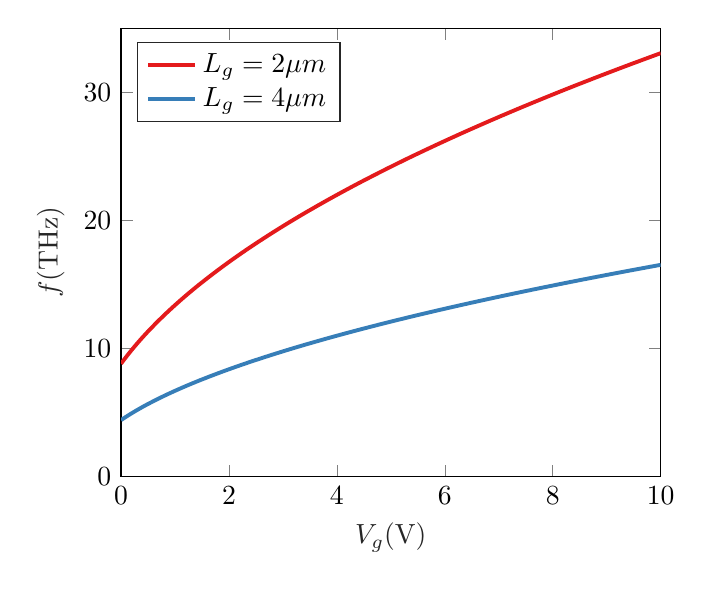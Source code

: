 % This file was created by matlab2tikz.
%
%The latest updates can be retrieved from
%  http://www.mathworks.com/matlabcentral/fileexchange/22022-matlab2tikz-matlab2tikz
%where you can also make suggestions and rate matlab2tikz.
%
\definecolor{mycolor1}{rgb}{0.894,0.102,0.11}%
\definecolor{mycolor2}{rgb}{0.216,0.494,0.722}%
%
\begin{tikzpicture}

\begin{axis}[%
xmin=0,
xmax=10,
xlabel style={font=\color{white!15!black}},
xlabel={$V_g (\mathrm V)$},
ymin=0,
ymax=35,
ylabel style={font=\color{white!15!black}},
ylabel={$f (\mathrm{THz})$},
axis background/.style={fill=white},
legend style={at={(0.03,0.97)}, anchor=north west, legend cell align=left, align=left, draw=white!15!black}
]
\addplot [color=mycolor1, line width=1.4pt]
  table[row sep=crcr]{%
0	8.805\\
0.01	8.863\\
0.02	8.92\\
0.03	8.977\\
0.04	9.033\\
0.05	9.089\\
0.06	9.145\\
0.07	9.2\\
0.08	9.255\\
0.09	9.31\\
0.1	9.364\\
0.11	9.419\\
0.12	9.472\\
0.13	9.526\\
0.14	9.579\\
0.15	9.632\\
0.16	9.684\\
0.17	9.737\\
0.18	9.789\\
0.19	9.841\\
0.2	9.892\\
0.21	9.943\\
0.22	9.994\\
0.23	10.045\\
0.24	10.095\\
0.25	10.146\\
0.26	10.195\\
0.27	10.245\\
0.28	10.295\\
0.29	10.344\\
0.3	10.393\\
0.31	10.442\\
0.32	10.49\\
0.33	10.538\\
0.34	10.587\\
0.35	10.634\\
0.36	10.682\\
0.37	10.729\\
0.38	10.777\\
0.39	10.824\\
0.4	10.871\\
0.41	10.917\\
0.42	10.964\\
0.43	11.01\\
0.44	11.056\\
0.45	11.102\\
0.46	11.147\\
0.47	11.193\\
0.48	11.238\\
0.49	11.283\\
0.501	11.328\\
0.511	11.373\\
0.521	11.418\\
0.531	11.462\\
0.541	11.506\\
0.551	11.55\\
0.561	11.594\\
0.571	11.638\\
0.581	11.681\\
0.591	11.725\\
0.601	11.768\\
0.611	11.811\\
0.621	11.854\\
0.631	11.897\\
0.641	11.939\\
0.651	11.982\\
0.661	12.024\\
0.671	12.066\\
0.681	12.108\\
0.691	12.15\\
0.701	12.192\\
0.711	12.234\\
0.721	12.275\\
0.731	12.316\\
0.741	12.358\\
0.751	12.399\\
0.761	12.439\\
0.771	12.48\\
0.781	12.521\\
0.791	12.561\\
0.801	12.602\\
0.811	12.642\\
0.821	12.682\\
0.831	12.722\\
0.841	12.762\\
0.851	12.802\\
0.861	12.841\\
0.871	12.881\\
0.881	12.92\\
0.891	12.959\\
0.901	12.999\\
0.911	13.038\\
0.921	13.076\\
0.931	13.115\\
0.941	13.154\\
0.951	13.193\\
0.961	13.231\\
0.971	13.269\\
0.981	13.308\\
0.991	13.346\\
1.001	13.384\\
1.011	13.422\\
1.021	13.459\\
1.031	13.497\\
1.041	13.535\\
1.051	13.572\\
1.061	13.609\\
1.071	13.647\\
1.081	13.684\\
1.091	13.721\\
1.101	13.758\\
1.111	13.795\\
1.121	13.832\\
1.131	13.868\\
1.141	13.905\\
1.151	13.941\\
1.161	13.978\\
1.171	14.014\\
1.181	14.05\\
1.191	14.086\\
1.201	14.122\\
1.211	14.158\\
1.221	14.194\\
1.231	14.23\\
1.241	14.265\\
1.251	14.301\\
1.261	14.336\\
1.271	14.372\\
1.281	14.407\\
1.291	14.442\\
1.301	14.477\\
1.311	14.513\\
1.321	14.547\\
1.331	14.582\\
1.341	14.617\\
1.351	14.652\\
1.361	14.686\\
1.371	14.721\\
1.381	14.755\\
1.391	14.79\\
1.401	14.824\\
1.411	14.858\\
1.421	14.893\\
1.431	14.927\\
1.441	14.961\\
1.451	14.995\\
1.461	15.028\\
1.471	15.062\\
1.481	15.096\\
1.491	15.129\\
1.502	15.163\\
1.512	15.196\\
1.522	15.23\\
1.532	15.263\\
1.542	15.296\\
1.552	15.33\\
1.562	15.363\\
1.572	15.396\\
1.582	15.429\\
1.592	15.461\\
1.602	15.494\\
1.612	15.527\\
1.622	15.56\\
1.632	15.592\\
1.642	15.625\\
1.652	15.657\\
1.662	15.69\\
1.672	15.722\\
1.682	15.754\\
1.692	15.787\\
1.702	15.819\\
1.712	15.851\\
1.722	15.883\\
1.732	15.915\\
1.742	15.947\\
1.752	15.978\\
1.762	16.01\\
1.772	16.042\\
1.782	16.074\\
1.792	16.105\\
1.802	16.137\\
1.812	16.168\\
1.822	16.199\\
1.832	16.231\\
1.842	16.262\\
1.852	16.293\\
1.862	16.324\\
1.872	16.355\\
1.882	16.387\\
1.892	16.417\\
1.902	16.448\\
1.912	16.479\\
1.922	16.51\\
1.932	16.541\\
1.942	16.571\\
1.952	16.602\\
1.962	16.633\\
1.972	16.663\\
1.982	16.694\\
1.992	16.724\\
2.002	16.754\\
2.012	16.785\\
2.022	16.815\\
2.032	16.845\\
2.042	16.875\\
2.052	16.905\\
2.062	16.935\\
2.072	16.965\\
2.082	16.995\\
2.092	17.025\\
2.102	17.055\\
2.112	17.085\\
2.122	17.114\\
2.132	17.144\\
2.142	17.174\\
2.152	17.203\\
2.162	17.233\\
2.172	17.262\\
2.182	17.291\\
2.192	17.321\\
2.202	17.35\\
2.212	17.379\\
2.222	17.409\\
2.232	17.438\\
2.242	17.467\\
2.252	17.496\\
2.262	17.525\\
2.272	17.554\\
2.282	17.583\\
2.292	17.612\\
2.302	17.64\\
2.312	17.669\\
2.322	17.698\\
2.332	17.727\\
2.342	17.755\\
2.352	17.784\\
2.362	17.812\\
2.372	17.841\\
2.382	17.869\\
2.392	17.898\\
2.402	17.926\\
2.412	17.954\\
2.422	17.983\\
2.432	18.011\\
2.442	18.039\\
2.452	18.067\\
2.462	18.095\\
2.472	18.123\\
2.482	18.151\\
2.492	18.179\\
2.503	18.207\\
2.513	18.235\\
2.523	18.263\\
2.533	18.291\\
2.543	18.318\\
2.553	18.346\\
2.563	18.374\\
2.573	18.401\\
2.583	18.429\\
2.593	18.457\\
2.603	18.484\\
2.613	18.512\\
2.623	18.539\\
2.633	18.566\\
2.643	18.594\\
2.653	18.621\\
2.663	18.648\\
2.673	18.675\\
2.683	18.703\\
2.693	18.73\\
2.703	18.757\\
2.713	18.784\\
2.723	18.811\\
2.733	18.838\\
2.743	18.865\\
2.753	18.892\\
2.763	18.919\\
2.773	18.945\\
2.783	18.972\\
2.793	18.999\\
2.803	19.026\\
2.813	19.052\\
2.823	19.079\\
2.833	19.106\\
2.843	19.132\\
2.853	19.159\\
2.863	19.185\\
2.873	19.212\\
2.883	19.238\\
2.893	19.264\\
2.903	19.291\\
2.913	19.317\\
2.923	19.343\\
2.933	19.37\\
2.943	19.396\\
2.953	19.422\\
2.963	19.448\\
2.973	19.474\\
2.983	19.5\\
2.993	19.526\\
3.003	19.552\\
3.013	19.578\\
3.023	19.604\\
3.033	19.63\\
3.043	19.656\\
3.053	19.682\\
3.063	19.708\\
3.073	19.733\\
3.083	19.759\\
3.093	19.785\\
3.103	19.81\\
3.113	19.836\\
3.123	19.862\\
3.133	19.887\\
3.143	19.913\\
3.153	19.938\\
3.163	19.964\\
3.173	19.989\\
3.183	20.015\\
3.193	20.04\\
3.203	20.065\\
3.213	20.091\\
3.223	20.116\\
3.233	20.141\\
3.243	20.166\\
3.253	20.191\\
3.263	20.217\\
3.273	20.242\\
3.283	20.267\\
3.293	20.292\\
3.303	20.317\\
3.313	20.342\\
3.323	20.367\\
3.333	20.392\\
3.343	20.417\\
3.353	20.441\\
3.363	20.466\\
3.373	20.491\\
3.383	20.516\\
3.393	20.541\\
3.403	20.565\\
3.413	20.59\\
3.423	20.615\\
3.433	20.639\\
3.443	20.664\\
3.453	20.688\\
3.463	20.713\\
3.473	20.737\\
3.483	20.762\\
3.493	20.786\\
3.504	20.811\\
3.514	20.835\\
3.524	20.86\\
3.534	20.884\\
3.544	20.908\\
3.554	20.932\\
3.564	20.957\\
3.574	20.981\\
3.584	21.005\\
3.594	21.029\\
3.604	21.053\\
3.614	21.078\\
3.624	21.102\\
3.634	21.126\\
3.644	21.15\\
3.654	21.174\\
3.664	21.198\\
3.674	21.222\\
3.684	21.246\\
3.694	21.269\\
3.704	21.293\\
3.714	21.317\\
3.724	21.341\\
3.734	21.365\\
3.744	21.389\\
3.754	21.412\\
3.764	21.436\\
3.774	21.46\\
3.784	21.483\\
3.794	21.507\\
3.804	21.531\\
3.814	21.554\\
3.824	21.578\\
3.834	21.601\\
3.844	21.625\\
3.854	21.648\\
3.864	21.672\\
3.874	21.695\\
3.884	21.718\\
3.894	21.742\\
3.904	21.765\\
3.914	21.789\\
3.924	21.812\\
3.934	21.835\\
3.944	21.858\\
3.954	21.882\\
3.964	21.905\\
3.974	21.928\\
3.984	21.951\\
3.994	21.974\\
4.004	21.997\\
4.014	22.02\\
4.024	22.043\\
4.034	22.066\\
4.044	22.089\\
4.054	22.112\\
4.064	22.135\\
4.074	22.158\\
4.084	22.181\\
4.094	22.204\\
4.104	22.227\\
4.114	22.25\\
4.124	22.273\\
4.134	22.295\\
4.144	22.318\\
4.154	22.341\\
4.164	22.364\\
4.174	22.386\\
4.184	22.409\\
4.194	22.432\\
4.204	22.454\\
4.214	22.477\\
4.224	22.5\\
4.234	22.522\\
4.244	22.545\\
4.254	22.567\\
4.264	22.59\\
4.274	22.612\\
4.284	22.635\\
4.294	22.657\\
4.304	22.679\\
4.314	22.702\\
4.324	22.724\\
4.334	22.747\\
4.344	22.769\\
4.354	22.791\\
4.364	22.813\\
4.374	22.836\\
4.384	22.858\\
4.394	22.88\\
4.404	22.902\\
4.414	22.924\\
4.424	22.947\\
4.434	22.969\\
4.444	22.991\\
4.454	23.013\\
4.464	23.035\\
4.474	23.057\\
4.484	23.079\\
4.494	23.101\\
4.505	23.123\\
4.515	23.145\\
4.525	23.167\\
4.535	23.189\\
4.545	23.211\\
4.555	23.233\\
4.565	23.254\\
4.575	23.276\\
4.585	23.298\\
4.595	23.32\\
4.605	23.342\\
4.615	23.363\\
4.625	23.385\\
4.635	23.407\\
4.645	23.429\\
4.655	23.45\\
4.665	23.472\\
4.675	23.494\\
4.685	23.515\\
4.695	23.537\\
4.705	23.558\\
4.715	23.58\\
4.725	23.601\\
4.735	23.623\\
4.745	23.644\\
4.755	23.666\\
4.765	23.687\\
4.775	23.709\\
4.785	23.73\\
4.795	23.752\\
4.805	23.773\\
4.815	23.794\\
4.825	23.816\\
4.835	23.837\\
4.845	23.858\\
4.855	23.88\\
4.865	23.901\\
4.875	23.922\\
4.885	23.943\\
4.895	23.964\\
4.905	23.986\\
4.915	24.007\\
4.925	24.028\\
4.935	24.049\\
4.945	24.07\\
4.955	24.091\\
4.965	24.112\\
4.975	24.133\\
4.985	24.154\\
4.995	24.175\\
5.005	24.196\\
5.015	24.217\\
5.025	24.238\\
5.035	24.259\\
5.045	24.28\\
5.055	24.301\\
5.065	24.322\\
5.075	24.343\\
5.085	24.364\\
5.095	24.385\\
5.105	24.405\\
5.115	24.426\\
5.125	24.447\\
5.135	24.468\\
5.145	24.489\\
5.155	24.509\\
5.165	24.53\\
5.175	24.551\\
5.185	24.571\\
5.195	24.592\\
5.205	24.613\\
5.215	24.633\\
5.225	24.654\\
5.235	24.675\\
5.245	24.695\\
5.255	24.716\\
5.265	24.736\\
5.275	24.757\\
5.285	24.777\\
5.295	24.798\\
5.305	24.818\\
5.315	24.839\\
5.325	24.859\\
5.335	24.88\\
5.345	24.9\\
5.355	24.92\\
5.365	24.941\\
5.375	24.961\\
5.385	24.981\\
5.395	25.002\\
5.405	25.022\\
5.415	25.042\\
5.425	25.063\\
5.435	25.083\\
5.445	25.103\\
5.455	25.123\\
5.465	25.144\\
5.475	25.164\\
5.485	25.184\\
5.495	25.204\\
5.506	25.224\\
5.516	25.244\\
5.526	25.264\\
5.536	25.285\\
5.546	25.305\\
5.556	25.325\\
5.566	25.345\\
5.576	25.365\\
5.586	25.385\\
5.596	25.405\\
5.606	25.425\\
5.616	25.445\\
5.626	25.465\\
5.636	25.485\\
5.646	25.505\\
5.656	25.524\\
5.666	25.544\\
5.676	25.564\\
5.686	25.584\\
5.696	25.604\\
5.706	25.624\\
5.716	25.644\\
5.726	25.663\\
5.736	25.683\\
5.746	25.703\\
5.756	25.723\\
5.766	25.742\\
5.776	25.762\\
5.786	25.782\\
5.796	25.802\\
5.806	25.821\\
5.816	25.841\\
5.826	25.861\\
5.836	25.88\\
5.846	25.9\\
5.856	25.919\\
5.866	25.939\\
5.876	25.959\\
5.886	25.978\\
5.896	25.998\\
5.906	26.017\\
5.916	26.037\\
5.926	26.056\\
5.936	26.076\\
5.946	26.095\\
5.956	26.115\\
5.966	26.134\\
5.976	26.154\\
5.986	26.173\\
5.996	26.192\\
6.006	26.212\\
6.016	26.231\\
6.026	26.25\\
6.036	26.27\\
6.046	26.289\\
6.056	26.308\\
6.066	26.328\\
6.076	26.347\\
6.086	26.366\\
6.096	26.386\\
6.106	26.405\\
6.116	26.424\\
6.126	26.443\\
6.136	26.462\\
6.146	26.482\\
6.156	26.501\\
6.166	26.52\\
6.176	26.539\\
6.186	26.558\\
6.196	26.577\\
6.206	26.596\\
6.216	26.616\\
6.226	26.635\\
6.236	26.654\\
6.246	26.673\\
6.256	26.692\\
6.266	26.711\\
6.276	26.73\\
6.286	26.749\\
6.296	26.768\\
6.306	26.787\\
6.316	26.806\\
6.326	26.825\\
6.336	26.844\\
6.346	26.863\\
6.356	26.881\\
6.366	26.9\\
6.376	26.919\\
6.386	26.938\\
6.396	26.957\\
6.406	26.976\\
6.416	26.995\\
6.426	27.013\\
6.436	27.032\\
6.446	27.051\\
6.456	27.07\\
6.466	27.088\\
6.476	27.107\\
6.486	27.126\\
6.496	27.145\\
6.507	27.163\\
6.517	27.182\\
6.527	27.201\\
6.537	27.219\\
6.547	27.238\\
6.557	27.257\\
6.567	27.275\\
6.577	27.294\\
6.587	27.313\\
6.597	27.331\\
6.607	27.35\\
6.617	27.368\\
6.627	27.387\\
6.637	27.405\\
6.647	27.424\\
6.657	27.442\\
6.667	27.461\\
6.677	27.479\\
6.687	27.498\\
6.697	27.516\\
6.707	27.535\\
6.717	27.553\\
6.727	27.572\\
6.737	27.59\\
6.747	27.609\\
6.757	27.627\\
6.767	27.645\\
6.777	27.664\\
6.787	27.682\\
6.797	27.7\\
6.807	27.719\\
6.817	27.737\\
6.827	27.755\\
6.837	27.774\\
6.847	27.792\\
6.857	27.81\\
6.867	27.828\\
6.877	27.847\\
6.887	27.865\\
6.897	27.883\\
6.907	27.901\\
6.917	27.92\\
6.927	27.938\\
6.937	27.956\\
6.947	27.974\\
6.957	27.992\\
6.967	28.01\\
6.977	28.028\\
6.987	28.047\\
6.997	28.065\\
7.007	28.083\\
7.017	28.101\\
7.027	28.119\\
7.037	28.137\\
7.047	28.155\\
7.057	28.173\\
7.067	28.191\\
7.077	28.209\\
7.087	28.227\\
7.097	28.245\\
7.107	28.263\\
7.117	28.281\\
7.127	28.299\\
7.137	28.317\\
7.147	28.335\\
7.157	28.353\\
7.167	28.371\\
7.177	28.389\\
7.187	28.406\\
7.197	28.424\\
7.207	28.442\\
7.217	28.46\\
7.227	28.478\\
7.237	28.496\\
7.247	28.514\\
7.257	28.531\\
7.267	28.549\\
7.277	28.567\\
7.287	28.585\\
7.297	28.602\\
7.307	28.62\\
7.317	28.638\\
7.327	28.656\\
7.337	28.673\\
7.347	28.691\\
7.357	28.709\\
7.367	28.727\\
7.377	28.744\\
7.387	28.762\\
7.397	28.78\\
7.407	28.797\\
7.417	28.815\\
7.427	28.832\\
7.437	28.85\\
7.447	28.868\\
7.457	28.885\\
7.467	28.903\\
7.477	28.92\\
7.487	28.938\\
7.497	28.955\\
7.508	28.973\\
7.518	28.991\\
7.528	29.008\\
7.538	29.026\\
7.548	29.043\\
7.558	29.061\\
7.568	29.078\\
7.578	29.095\\
7.588	29.113\\
7.598	29.13\\
7.608	29.148\\
7.618	29.165\\
7.628	29.183\\
7.638	29.2\\
7.648	29.217\\
7.658	29.235\\
7.668	29.252\\
7.678	29.27\\
7.688	29.287\\
7.698	29.304\\
7.708	29.322\\
7.718	29.339\\
7.728	29.356\\
7.738	29.373\\
7.748	29.391\\
7.758	29.408\\
7.768	29.425\\
7.778	29.443\\
7.788	29.46\\
7.798	29.477\\
7.808	29.494\\
7.818	29.511\\
7.828	29.529\\
7.838	29.546\\
7.848	29.563\\
7.858	29.58\\
7.868	29.597\\
7.878	29.615\\
7.888	29.632\\
7.898	29.649\\
7.908	29.666\\
7.918	29.683\\
7.928	29.7\\
7.938	29.717\\
7.948	29.734\\
7.958	29.751\\
7.968	29.769\\
7.978	29.786\\
7.988	29.803\\
7.998	29.82\\
8.008	29.837\\
8.018	29.854\\
8.028	29.871\\
8.038	29.888\\
8.048	29.905\\
8.058	29.922\\
8.068	29.939\\
8.078	29.956\\
8.088	29.973\\
8.098	29.99\\
8.108	30.006\\
8.118	30.023\\
8.128	30.04\\
8.138	30.057\\
8.148	30.074\\
8.158	30.091\\
8.168	30.108\\
8.178	30.125\\
8.188	30.142\\
8.198	30.158\\
8.208	30.175\\
8.218	30.192\\
8.228	30.209\\
8.238	30.226\\
8.248	30.243\\
8.258	30.259\\
8.268	30.276\\
8.278	30.293\\
8.288	30.31\\
8.298	30.326\\
8.308	30.343\\
8.318	30.36\\
8.328	30.377\\
8.338	30.393\\
8.348	30.41\\
8.358	30.427\\
8.368	30.443\\
8.378	30.46\\
8.388	30.477\\
8.398	30.493\\
8.408	30.51\\
8.418	30.527\\
8.428	30.543\\
8.438	30.56\\
8.448	30.577\\
8.458	30.593\\
8.468	30.61\\
8.478	30.626\\
8.488	30.643\\
8.498	30.66\\
8.509	30.676\\
8.519	30.693\\
8.529	30.709\\
8.539	30.726\\
8.549	30.742\\
8.559	30.759\\
8.569	30.775\\
8.579	30.792\\
8.589	30.808\\
8.599	30.825\\
8.609	30.841\\
8.619	30.858\\
8.629	30.874\\
8.639	30.891\\
8.649	30.907\\
8.659	30.923\\
8.669	30.94\\
8.679	30.956\\
8.689	30.973\\
8.699	30.989\\
8.709	31.005\\
8.719	31.022\\
8.729	31.038\\
8.739	31.055\\
8.749	31.071\\
8.759	31.087\\
8.769	31.104\\
8.779	31.12\\
8.789	31.136\\
8.799	31.153\\
8.809	31.169\\
8.819	31.185\\
8.829	31.201\\
8.839	31.218\\
8.849	31.234\\
8.859	31.25\\
8.869	31.266\\
8.879	31.283\\
8.889	31.299\\
8.899	31.315\\
8.909	31.331\\
8.919	31.348\\
8.929	31.364\\
8.939	31.38\\
8.949	31.396\\
8.959	31.412\\
8.969	31.429\\
8.979	31.445\\
8.989	31.461\\
8.999	31.477\\
9.009	31.493\\
9.019	31.509\\
9.029	31.525\\
9.039	31.541\\
9.049	31.558\\
9.059	31.574\\
9.069	31.59\\
9.079	31.606\\
9.089	31.622\\
9.099	31.638\\
9.109	31.654\\
9.119	31.67\\
9.129	31.686\\
9.139	31.702\\
9.149	31.718\\
9.159	31.734\\
9.169	31.75\\
9.179	31.766\\
9.189	31.782\\
9.199	31.798\\
9.209	31.814\\
9.219	31.83\\
9.229	31.846\\
9.239	31.862\\
9.249	31.878\\
9.259	31.894\\
9.269	31.91\\
9.279	31.926\\
9.289	31.942\\
9.299	31.957\\
9.309	31.973\\
9.319	31.989\\
9.329	32.005\\
9.339	32.021\\
9.349	32.037\\
9.359	32.053\\
9.369	32.068\\
9.379	32.084\\
9.389	32.1\\
9.399	32.116\\
9.409	32.132\\
9.419	32.148\\
9.429	32.163\\
9.439	32.179\\
9.449	32.195\\
9.459	32.211\\
9.469	32.226\\
9.479	32.242\\
9.489	32.258\\
9.499	32.274\\
9.51	32.289\\
9.52	32.305\\
9.53	32.321\\
9.54	32.337\\
9.55	32.352\\
9.56	32.368\\
9.57	32.384\\
9.58	32.399\\
9.59	32.415\\
9.6	32.431\\
9.61	32.446\\
9.62	32.462\\
9.63	32.478\\
9.64	32.493\\
9.65	32.509\\
9.66	32.525\\
9.67	32.54\\
9.68	32.556\\
9.69	32.571\\
9.7	32.587\\
9.71	32.603\\
9.72	32.618\\
9.73	32.634\\
9.74	32.649\\
9.75	32.665\\
9.76	32.68\\
9.77	32.696\\
9.78	32.711\\
9.79	32.727\\
9.8	32.742\\
9.81	32.758\\
9.82	32.773\\
9.83	32.789\\
9.84	32.804\\
9.85	32.82\\
9.86	32.835\\
9.87	32.851\\
9.88	32.866\\
9.89	32.882\\
9.9	32.897\\
9.91	32.913\\
9.92	32.928\\
9.93	32.944\\
9.94	32.959\\
9.95	32.974\\
9.96	32.99\\
9.97	33.005\\
9.98	33.021\\
9.99	33.036\\
10	33.051\\
};
\addlegendentry{$L_g = 2 \mu m$}

\addplot [color=mycolor2, line width=1.4pt]
  table[row sep=crcr]{%
0	4.403\\
0.01	4.431\\
0.02	4.46\\
0.03	4.488\\
0.04	4.517\\
0.05	4.545\\
0.06	4.572\\
0.07	4.6\\
0.08	4.628\\
0.09	4.655\\
0.1	4.682\\
0.11	4.709\\
0.12	4.736\\
0.13	4.763\\
0.14	4.789\\
0.15	4.816\\
0.16	4.842\\
0.17	4.868\\
0.18	4.894\\
0.19	4.92\\
0.2	4.946\\
0.21	4.972\\
0.22	4.997\\
0.23	5.022\\
0.24	5.048\\
0.25	5.073\\
0.26	5.098\\
0.27	5.123\\
0.28	5.147\\
0.29	5.172\\
0.3	5.196\\
0.31	5.221\\
0.32	5.245\\
0.33	5.269\\
0.34	5.293\\
0.35	5.317\\
0.36	5.341\\
0.37	5.365\\
0.38	5.388\\
0.39	5.412\\
0.4	5.435\\
0.41	5.459\\
0.42	5.482\\
0.43	5.505\\
0.44	5.528\\
0.45	5.551\\
0.46	5.574\\
0.47	5.596\\
0.48	5.619\\
0.49	5.642\\
0.501	5.664\\
0.511	5.686\\
0.521	5.709\\
0.531	5.731\\
0.541	5.753\\
0.551	5.775\\
0.561	5.797\\
0.571	5.819\\
0.581	5.841\\
0.591	5.862\\
0.601	5.884\\
0.611	5.906\\
0.621	5.927\\
0.631	5.948\\
0.641	5.97\\
0.651	5.991\\
0.661	6.012\\
0.671	6.033\\
0.681	6.054\\
0.691	6.075\\
0.701	6.096\\
0.711	6.117\\
0.721	6.138\\
0.731	6.158\\
0.741	6.179\\
0.751	6.199\\
0.761	6.22\\
0.771	6.24\\
0.781	6.26\\
0.791	6.281\\
0.801	6.301\\
0.811	6.321\\
0.821	6.341\\
0.831	6.361\\
0.841	6.381\\
0.851	6.401\\
0.861	6.421\\
0.871	6.44\\
0.881	6.46\\
0.891	6.48\\
0.901	6.499\\
0.911	6.519\\
0.921	6.538\\
0.931	6.558\\
0.941	6.577\\
0.951	6.596\\
0.961	6.615\\
0.971	6.635\\
0.981	6.654\\
0.991	6.673\\
1.001	6.692\\
1.011	6.711\\
1.021	6.73\\
1.031	6.749\\
1.041	6.767\\
1.051	6.786\\
1.061	6.805\\
1.071	6.823\\
1.081	6.842\\
1.091	6.86\\
1.101	6.879\\
1.111	6.897\\
1.121	6.916\\
1.131	6.934\\
1.141	6.952\\
1.151	6.971\\
1.161	6.989\\
1.171	7.007\\
1.181	7.025\\
1.191	7.043\\
1.201	7.061\\
1.211	7.079\\
1.221	7.097\\
1.231	7.115\\
1.241	7.133\\
1.251	7.15\\
1.261	7.168\\
1.271	7.186\\
1.281	7.204\\
1.291	7.221\\
1.301	7.239\\
1.311	7.256\\
1.321	7.274\\
1.331	7.291\\
1.341	7.309\\
1.351	7.326\\
1.361	7.343\\
1.371	7.361\\
1.381	7.378\\
1.391	7.395\\
1.401	7.412\\
1.411	7.429\\
1.421	7.446\\
1.431	7.463\\
1.441	7.48\\
1.451	7.497\\
1.461	7.514\\
1.471	7.531\\
1.481	7.548\\
1.491	7.565\\
1.502	7.581\\
1.512	7.598\\
1.522	7.615\\
1.532	7.632\\
1.542	7.648\\
1.552	7.665\\
1.562	7.681\\
1.572	7.698\\
1.582	7.714\\
1.592	7.731\\
1.602	7.747\\
1.612	7.764\\
1.622	7.78\\
1.632	7.796\\
1.642	7.812\\
1.652	7.829\\
1.662	7.845\\
1.672	7.861\\
1.682	7.877\\
1.692	7.893\\
1.702	7.909\\
1.712	7.925\\
1.722	7.941\\
1.732	7.957\\
1.742	7.973\\
1.752	7.989\\
1.762	8.005\\
1.772	8.021\\
1.782	8.037\\
1.792	8.053\\
1.802	8.068\\
1.812	8.084\\
1.822	8.1\\
1.832	8.115\\
1.842	8.131\\
1.852	8.147\\
1.862	8.162\\
1.872	8.178\\
1.882	8.193\\
1.892	8.209\\
1.902	8.224\\
1.912	8.24\\
1.922	8.255\\
1.932	8.27\\
1.942	8.286\\
1.952	8.301\\
1.962	8.316\\
1.972	8.332\\
1.982	8.347\\
1.992	8.362\\
2.002	8.377\\
2.012	8.392\\
2.022	8.407\\
2.032	8.423\\
2.042	8.438\\
2.052	8.453\\
2.062	8.468\\
2.072	8.483\\
2.082	8.498\\
2.092	8.513\\
2.102	8.527\\
2.112	8.542\\
2.122	8.557\\
2.132	8.572\\
2.142	8.587\\
2.152	8.602\\
2.162	8.616\\
2.172	8.631\\
2.182	8.646\\
2.192	8.66\\
2.202	8.675\\
2.212	8.69\\
2.222	8.704\\
2.232	8.719\\
2.242	8.733\\
2.252	8.748\\
2.262	8.762\\
2.272	8.777\\
2.282	8.791\\
2.292	8.806\\
2.302	8.82\\
2.312	8.835\\
2.322	8.849\\
2.332	8.863\\
2.342	8.878\\
2.352	8.892\\
2.362	8.906\\
2.372	8.92\\
2.382	8.935\\
2.392	8.949\\
2.402	8.963\\
2.412	8.977\\
2.422	8.991\\
2.432	9.005\\
2.442	9.02\\
2.452	9.034\\
2.462	9.048\\
2.472	9.062\\
2.482	9.076\\
2.492	9.09\\
2.503	9.104\\
2.513	9.118\\
2.523	9.131\\
2.533	9.145\\
2.543	9.159\\
2.553	9.173\\
2.563	9.187\\
2.573	9.201\\
2.583	9.215\\
2.593	9.228\\
2.603	9.242\\
2.613	9.256\\
2.623	9.269\\
2.633	9.283\\
2.643	9.297\\
2.653	9.31\\
2.663	9.324\\
2.673	9.338\\
2.683	9.351\\
2.693	9.365\\
2.703	9.378\\
2.713	9.392\\
2.723	9.405\\
2.733	9.419\\
2.743	9.432\\
2.753	9.446\\
2.763	9.459\\
2.773	9.473\\
2.783	9.486\\
2.793	9.499\\
2.803	9.513\\
2.813	9.526\\
2.823	9.54\\
2.833	9.553\\
2.843	9.566\\
2.853	9.579\\
2.863	9.593\\
2.873	9.606\\
2.883	9.619\\
2.893	9.632\\
2.903	9.645\\
2.913	9.659\\
2.923	9.672\\
2.933	9.685\\
2.943	9.698\\
2.953	9.711\\
2.963	9.724\\
2.973	9.737\\
2.983	9.75\\
2.993	9.763\\
3.003	9.776\\
3.013	9.789\\
3.023	9.802\\
3.033	9.815\\
3.043	9.828\\
3.053	9.841\\
3.063	9.854\\
3.073	9.867\\
3.083	9.88\\
3.093	9.892\\
3.103	9.905\\
3.113	9.918\\
3.123	9.931\\
3.133	9.944\\
3.143	9.956\\
3.153	9.969\\
3.163	9.982\\
3.173	9.995\\
3.183	10.007\\
3.193	10.02\\
3.203	10.033\\
3.213	10.045\\
3.223	10.058\\
3.233	10.071\\
3.243	10.083\\
3.253	10.096\\
3.263	10.108\\
3.273	10.121\\
3.283	10.133\\
3.293	10.146\\
3.303	10.158\\
3.313	10.171\\
3.323	10.183\\
3.333	10.196\\
3.343	10.208\\
3.353	10.221\\
3.363	10.233\\
3.373	10.246\\
3.383	10.258\\
3.393	10.27\\
3.403	10.283\\
3.413	10.295\\
3.423	10.307\\
3.433	10.32\\
3.443	10.332\\
3.453	10.344\\
3.463	10.356\\
3.473	10.369\\
3.483	10.381\\
3.493	10.393\\
3.504	10.405\\
3.514	10.418\\
3.524	10.43\\
3.534	10.442\\
3.544	10.454\\
3.554	10.466\\
3.564	10.478\\
3.574	10.49\\
3.584	10.503\\
3.594	10.515\\
3.604	10.527\\
3.614	10.539\\
3.624	10.551\\
3.634	10.563\\
3.644	10.575\\
3.654	10.587\\
3.664	10.599\\
3.674	10.611\\
3.684	10.623\\
3.694	10.635\\
3.704	10.647\\
3.714	10.659\\
3.724	10.67\\
3.734	10.682\\
3.744	10.694\\
3.754	10.706\\
3.764	10.718\\
3.774	10.73\\
3.784	10.742\\
3.794	10.753\\
3.804	10.765\\
3.814	10.777\\
3.824	10.789\\
3.834	10.801\\
3.844	10.812\\
3.854	10.824\\
3.864	10.836\\
3.874	10.848\\
3.884	10.859\\
3.894	10.871\\
3.904	10.883\\
3.914	10.894\\
3.924	10.906\\
3.934	10.918\\
3.944	10.929\\
3.954	10.941\\
3.964	10.952\\
3.974	10.964\\
3.984	10.976\\
3.994	10.987\\
4.004	10.999\\
4.014	11.01\\
4.024	11.022\\
4.034	11.033\\
4.044	11.045\\
4.054	11.056\\
4.064	11.068\\
4.074	11.079\\
4.084	11.091\\
4.094	11.102\\
4.104	11.114\\
4.114	11.125\\
4.124	11.136\\
4.134	11.148\\
4.144	11.159\\
4.154	11.17\\
4.164	11.182\\
4.174	11.193\\
4.184	11.205\\
4.194	11.216\\
4.204	11.227\\
4.214	11.238\\
4.224	11.25\\
4.234	11.261\\
4.244	11.272\\
4.254	11.284\\
4.264	11.295\\
4.274	11.306\\
4.284	11.317\\
4.294	11.329\\
4.304	11.34\\
4.314	11.351\\
4.324	11.362\\
4.334	11.373\\
4.344	11.384\\
4.354	11.396\\
4.364	11.407\\
4.374	11.418\\
4.384	11.429\\
4.394	11.44\\
4.404	11.451\\
4.414	11.462\\
4.424	11.473\\
4.434	11.484\\
4.444	11.495\\
4.454	11.506\\
4.464	11.518\\
4.474	11.529\\
4.484	11.54\\
4.494	11.551\\
4.505	11.562\\
4.515	11.573\\
4.525	11.583\\
4.535	11.594\\
4.545	11.605\\
4.555	11.616\\
4.565	11.627\\
4.575	11.638\\
4.585	11.649\\
4.595	11.66\\
4.605	11.671\\
4.615	11.682\\
4.625	11.693\\
4.635	11.703\\
4.645	11.714\\
4.655	11.725\\
4.665	11.736\\
4.675	11.747\\
4.685	11.758\\
4.695	11.768\\
4.705	11.779\\
4.715	11.79\\
4.725	11.801\\
4.735	11.811\\
4.745	11.822\\
4.755	11.833\\
4.765	11.844\\
4.775	11.854\\
4.785	11.865\\
4.795	11.876\\
4.805	11.886\\
4.815	11.897\\
4.825	11.908\\
4.835	11.918\\
4.845	11.929\\
4.855	11.94\\
4.865	11.95\\
4.875	11.961\\
4.885	11.972\\
4.895	11.982\\
4.905	11.993\\
4.915	12.003\\
4.925	12.014\\
4.935	12.025\\
4.945	12.035\\
4.955	12.046\\
4.965	12.056\\
4.975	12.067\\
4.985	12.077\\
4.995	12.088\\
5.005	12.098\\
5.015	12.109\\
5.025	12.119\\
5.035	12.13\\
5.045	12.14\\
5.055	12.151\\
5.065	12.161\\
5.075	12.171\\
5.085	12.182\\
5.095	12.192\\
5.105	12.203\\
5.115	12.213\\
5.125	12.224\\
5.135	12.234\\
5.145	12.244\\
5.155	12.255\\
5.165	12.265\\
5.175	12.275\\
5.185	12.286\\
5.195	12.296\\
5.205	12.306\\
5.215	12.317\\
5.225	12.327\\
5.235	12.337\\
5.245	12.348\\
5.255	12.358\\
5.265	12.368\\
5.275	12.378\\
5.285	12.389\\
5.295	12.399\\
5.305	12.409\\
5.315	12.419\\
5.325	12.43\\
5.335	12.44\\
5.345	12.45\\
5.355	12.46\\
5.365	12.47\\
5.375	12.481\\
5.385	12.491\\
5.395	12.501\\
5.405	12.511\\
5.415	12.521\\
5.425	12.531\\
5.435	12.541\\
5.445	12.552\\
5.455	12.562\\
5.465	12.572\\
5.475	12.582\\
5.485	12.592\\
5.495	12.602\\
5.506	12.612\\
5.516	12.622\\
5.526	12.632\\
5.536	12.642\\
5.546	12.652\\
5.556	12.662\\
5.566	12.672\\
5.576	12.682\\
5.586	12.692\\
5.596	12.702\\
5.606	12.712\\
5.616	12.722\\
5.626	12.732\\
5.636	12.742\\
5.646	12.752\\
5.656	12.762\\
5.666	12.772\\
5.676	12.782\\
5.686	12.792\\
5.696	12.802\\
5.706	12.812\\
5.716	12.822\\
5.726	12.832\\
5.736	12.842\\
5.746	12.851\\
5.756	12.861\\
5.766	12.871\\
5.776	12.881\\
5.786	12.891\\
5.796	12.901\\
5.806	12.911\\
5.816	12.92\\
5.826	12.93\\
5.836	12.94\\
5.846	12.95\\
5.856	12.96\\
5.866	12.97\\
5.876	12.979\\
5.886	12.989\\
5.896	12.999\\
5.906	13.009\\
5.916	13.018\\
5.926	13.028\\
5.936	13.038\\
5.946	13.048\\
5.956	13.057\\
5.966	13.067\\
5.976	13.077\\
5.986	13.086\\
5.996	13.096\\
6.006	13.106\\
6.016	13.116\\
6.026	13.125\\
6.036	13.135\\
6.046	13.145\\
6.056	13.154\\
6.066	13.164\\
6.076	13.174\\
6.086	13.183\\
6.096	13.193\\
6.106	13.202\\
6.116	13.212\\
6.126	13.222\\
6.136	13.231\\
6.146	13.241\\
6.156	13.25\\
6.166	13.26\\
6.176	13.27\\
6.186	13.279\\
6.196	13.289\\
6.206	13.298\\
6.216	13.308\\
6.226	13.317\\
6.236	13.327\\
6.246	13.336\\
6.256	13.346\\
6.266	13.355\\
6.276	13.365\\
6.286	13.374\\
6.296	13.384\\
6.306	13.393\\
6.316	13.403\\
6.326	13.412\\
6.336	13.422\\
6.346	13.431\\
6.356	13.441\\
6.366	13.45\\
6.376	13.46\\
6.386	13.469\\
6.396	13.478\\
6.406	13.488\\
6.416	13.497\\
6.426	13.507\\
6.436	13.516\\
6.446	13.525\\
6.456	13.535\\
6.466	13.544\\
6.476	13.554\\
6.486	13.563\\
6.496	13.572\\
6.507	13.582\\
6.517	13.591\\
6.527	13.6\\
6.537	13.61\\
6.547	13.619\\
6.557	13.628\\
6.567	13.638\\
6.577	13.647\\
6.587	13.656\\
6.597	13.666\\
6.607	13.675\\
6.617	13.684\\
6.627	13.693\\
6.637	13.703\\
6.647	13.712\\
6.657	13.721\\
6.667	13.73\\
6.677	13.74\\
6.687	13.749\\
6.697	13.758\\
6.707	13.767\\
6.717	13.777\\
6.727	13.786\\
6.737	13.795\\
6.747	13.804\\
6.757	13.813\\
6.767	13.823\\
6.777	13.832\\
6.787	13.841\\
6.797	13.85\\
6.807	13.859\\
6.817	13.868\\
6.827	13.878\\
6.837	13.887\\
6.847	13.896\\
6.857	13.905\\
6.867	13.914\\
6.877	13.923\\
6.887	13.932\\
6.897	13.942\\
6.907	13.951\\
6.917	13.96\\
6.927	13.969\\
6.937	13.978\\
6.947	13.987\\
6.957	13.996\\
6.967	14.005\\
6.977	14.014\\
6.987	14.023\\
6.997	14.032\\
7.007	14.041\\
7.017	14.05\\
7.027	14.059\\
7.037	14.068\\
7.047	14.078\\
7.057	14.087\\
7.067	14.096\\
7.077	14.105\\
7.087	14.114\\
7.097	14.123\\
7.107	14.132\\
7.117	14.141\\
7.127	14.149\\
7.137	14.158\\
7.147	14.167\\
7.157	14.176\\
7.167	14.185\\
7.177	14.194\\
7.187	14.203\\
7.197	14.212\\
7.207	14.221\\
7.217	14.23\\
7.227	14.239\\
7.237	14.248\\
7.247	14.257\\
7.257	14.266\\
7.267	14.275\\
7.277	14.283\\
7.287	14.292\\
7.297	14.301\\
7.307	14.31\\
7.317	14.319\\
7.327	14.328\\
7.337	14.337\\
7.347	14.346\\
7.357	14.354\\
7.367	14.363\\
7.377	14.372\\
7.387	14.381\\
7.397	14.39\\
7.407	14.399\\
7.417	14.407\\
7.427	14.416\\
7.437	14.425\\
7.447	14.434\\
7.457	14.443\\
7.467	14.451\\
7.477	14.46\\
7.487	14.469\\
7.497	14.478\\
7.508	14.487\\
7.518	14.495\\
7.528	14.504\\
7.538	14.513\\
7.548	14.522\\
7.558	14.53\\
7.568	14.539\\
7.578	14.548\\
7.588	14.556\\
7.598	14.565\\
7.608	14.574\\
7.618	14.583\\
7.628	14.591\\
7.638	14.6\\
7.648	14.609\\
7.658	14.617\\
7.668	14.626\\
7.678	14.635\\
7.688	14.643\\
7.698	14.652\\
7.708	14.661\\
7.718	14.669\\
7.728	14.678\\
7.738	14.687\\
7.748	14.695\\
7.758	14.704\\
7.768	14.713\\
7.778	14.721\\
7.788	14.73\\
7.798	14.739\\
7.808	14.747\\
7.818	14.756\\
7.828	14.764\\
7.838	14.773\\
7.848	14.782\\
7.858	14.79\\
7.868	14.799\\
7.878	14.807\\
7.888	14.816\\
7.898	14.824\\
7.908	14.833\\
7.918	14.842\\
7.928	14.85\\
7.938	14.859\\
7.948	14.867\\
7.958	14.876\\
7.968	14.884\\
7.978	14.893\\
7.988	14.901\\
7.998	14.91\\
8.008	14.918\\
8.018	14.927\\
8.028	14.935\\
8.038	14.944\\
8.048	14.952\\
8.058	14.961\\
8.068	14.969\\
8.078	14.978\\
8.088	14.986\\
8.098	14.995\\
8.108	15.003\\
8.118	15.012\\
8.128	15.02\\
8.138	15.029\\
8.148	15.037\\
8.158	15.045\\
8.168	15.054\\
8.178	15.062\\
8.188	15.071\\
8.198	15.079\\
8.208	15.088\\
8.218	15.096\\
8.228	15.104\\
8.238	15.113\\
8.248	15.121\\
8.258	15.13\\
8.268	15.138\\
8.278	15.146\\
8.288	15.155\\
8.298	15.163\\
8.308	15.172\\
8.318	15.18\\
8.328	15.188\\
8.338	15.197\\
8.348	15.205\\
8.358	15.213\\
8.368	15.222\\
8.378	15.23\\
8.388	15.238\\
8.398	15.247\\
8.408	15.255\\
8.418	15.263\\
8.428	15.272\\
8.438	15.28\\
8.448	15.288\\
8.458	15.297\\
8.468	15.305\\
8.478	15.313\\
8.488	15.321\\
8.498	15.33\\
8.509	15.338\\
8.519	15.346\\
8.529	15.355\\
8.539	15.363\\
8.549	15.371\\
8.559	15.379\\
8.569	15.388\\
8.579	15.396\\
8.589	15.404\\
8.599	15.412\\
8.609	15.421\\
8.619	15.429\\
8.629	15.437\\
8.639	15.445\\
8.649	15.454\\
8.659	15.462\\
8.669	15.47\\
8.679	15.478\\
8.689	15.486\\
8.699	15.495\\
8.709	15.503\\
8.719	15.511\\
8.729	15.519\\
8.739	15.527\\
8.749	15.535\\
8.759	15.544\\
8.769	15.552\\
8.779	15.56\\
8.789	15.568\\
8.799	15.576\\
8.809	15.584\\
8.819	15.593\\
8.829	15.601\\
8.839	15.609\\
8.849	15.617\\
8.859	15.625\\
8.869	15.633\\
8.879	15.641\\
8.889	15.649\\
8.899	15.658\\
8.909	15.666\\
8.919	15.674\\
8.929	15.682\\
8.939	15.69\\
8.949	15.698\\
8.959	15.706\\
8.969	15.714\\
8.979	15.722\\
8.989	15.73\\
8.999	15.738\\
9.009	15.747\\
9.019	15.755\\
9.029	15.763\\
9.039	15.771\\
9.049	15.779\\
9.059	15.787\\
9.069	15.795\\
9.079	15.803\\
9.089	15.811\\
9.099	15.819\\
9.109	15.827\\
9.119	15.835\\
9.129	15.843\\
9.139	15.851\\
9.149	15.859\\
9.159	15.867\\
9.169	15.875\\
9.179	15.883\\
9.189	15.891\\
9.199	15.899\\
9.209	15.907\\
9.219	15.915\\
9.229	15.923\\
9.239	15.931\\
9.249	15.939\\
9.259	15.947\\
9.269	15.955\\
9.279	15.963\\
9.289	15.971\\
9.299	15.979\\
9.309	15.987\\
9.319	15.995\\
9.329	16.003\\
9.339	16.01\\
9.349	16.018\\
9.359	16.026\\
9.369	16.034\\
9.379	16.042\\
9.389	16.05\\
9.399	16.058\\
9.409	16.066\\
9.419	16.074\\
9.429	16.082\\
9.439	16.09\\
9.449	16.097\\
9.459	16.105\\
9.469	16.113\\
9.479	16.121\\
9.489	16.129\\
9.499	16.137\\
9.51	16.145\\
9.52	16.153\\
9.53	16.16\\
9.54	16.168\\
9.55	16.176\\
9.56	16.184\\
9.57	16.192\\
9.58	16.2\\
9.59	16.208\\
9.6	16.215\\
9.61	16.223\\
9.62	16.231\\
9.63	16.239\\
9.64	16.247\\
9.65	16.254\\
9.66	16.262\\
9.67	16.27\\
9.68	16.278\\
9.69	16.286\\
9.7	16.293\\
9.71	16.301\\
9.72	16.309\\
9.73	16.317\\
9.74	16.325\\
9.75	16.332\\
9.76	16.34\\
9.77	16.348\\
9.78	16.356\\
9.79	16.363\\
9.8	16.371\\
9.81	16.379\\
9.82	16.387\\
9.83	16.394\\
9.84	16.402\\
9.85	16.41\\
9.86	16.418\\
9.87	16.425\\
9.88	16.433\\
9.89	16.441\\
9.9	16.449\\
9.91	16.456\\
9.92	16.464\\
9.93	16.472\\
9.94	16.479\\
9.95	16.487\\
9.96	16.495\\
9.97	16.503\\
9.98	16.51\\
9.99	16.518\\
10	16.526\\
};
\addlegendentry{$L_g = 4 \mu m$}

\end{axis}
\end{tikzpicture}%